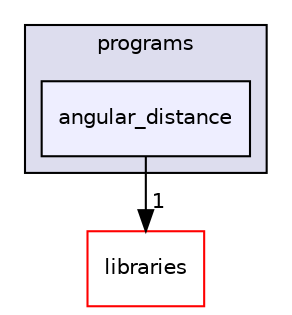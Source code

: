 digraph "xmipp/applications/programs/angular_distance" {
  compound=true
  node [ fontsize="10", fontname="Helvetica"];
  edge [ labelfontsize="10", labelfontname="Helvetica"];
  subgraph clusterdir_592b16dc4070b933e5655da2b0d20bbb {
    graph [ bgcolor="#ddddee", pencolor="black", label="programs" fontname="Helvetica", fontsize="10", URL="dir_592b16dc4070b933e5655da2b0d20bbb.html"]
  dir_a8d13ff4aaa8d6443252fc40c7071efc [shape=box, label="angular_distance", style="filled", fillcolor="#eeeeff", pencolor="black", URL="dir_a8d13ff4aaa8d6443252fc40c7071efc.html"];
  }
  dir_29dba3f3840f20df3b04d1972e99046b [shape=box label="libraries" fillcolor="white" style="filled" color="red" URL="dir_29dba3f3840f20df3b04d1972e99046b.html"];
  dir_a8d13ff4aaa8d6443252fc40c7071efc->dir_29dba3f3840f20df3b04d1972e99046b [headlabel="1", labeldistance=1.5 headhref="dir_000011_000065.html"];
}
